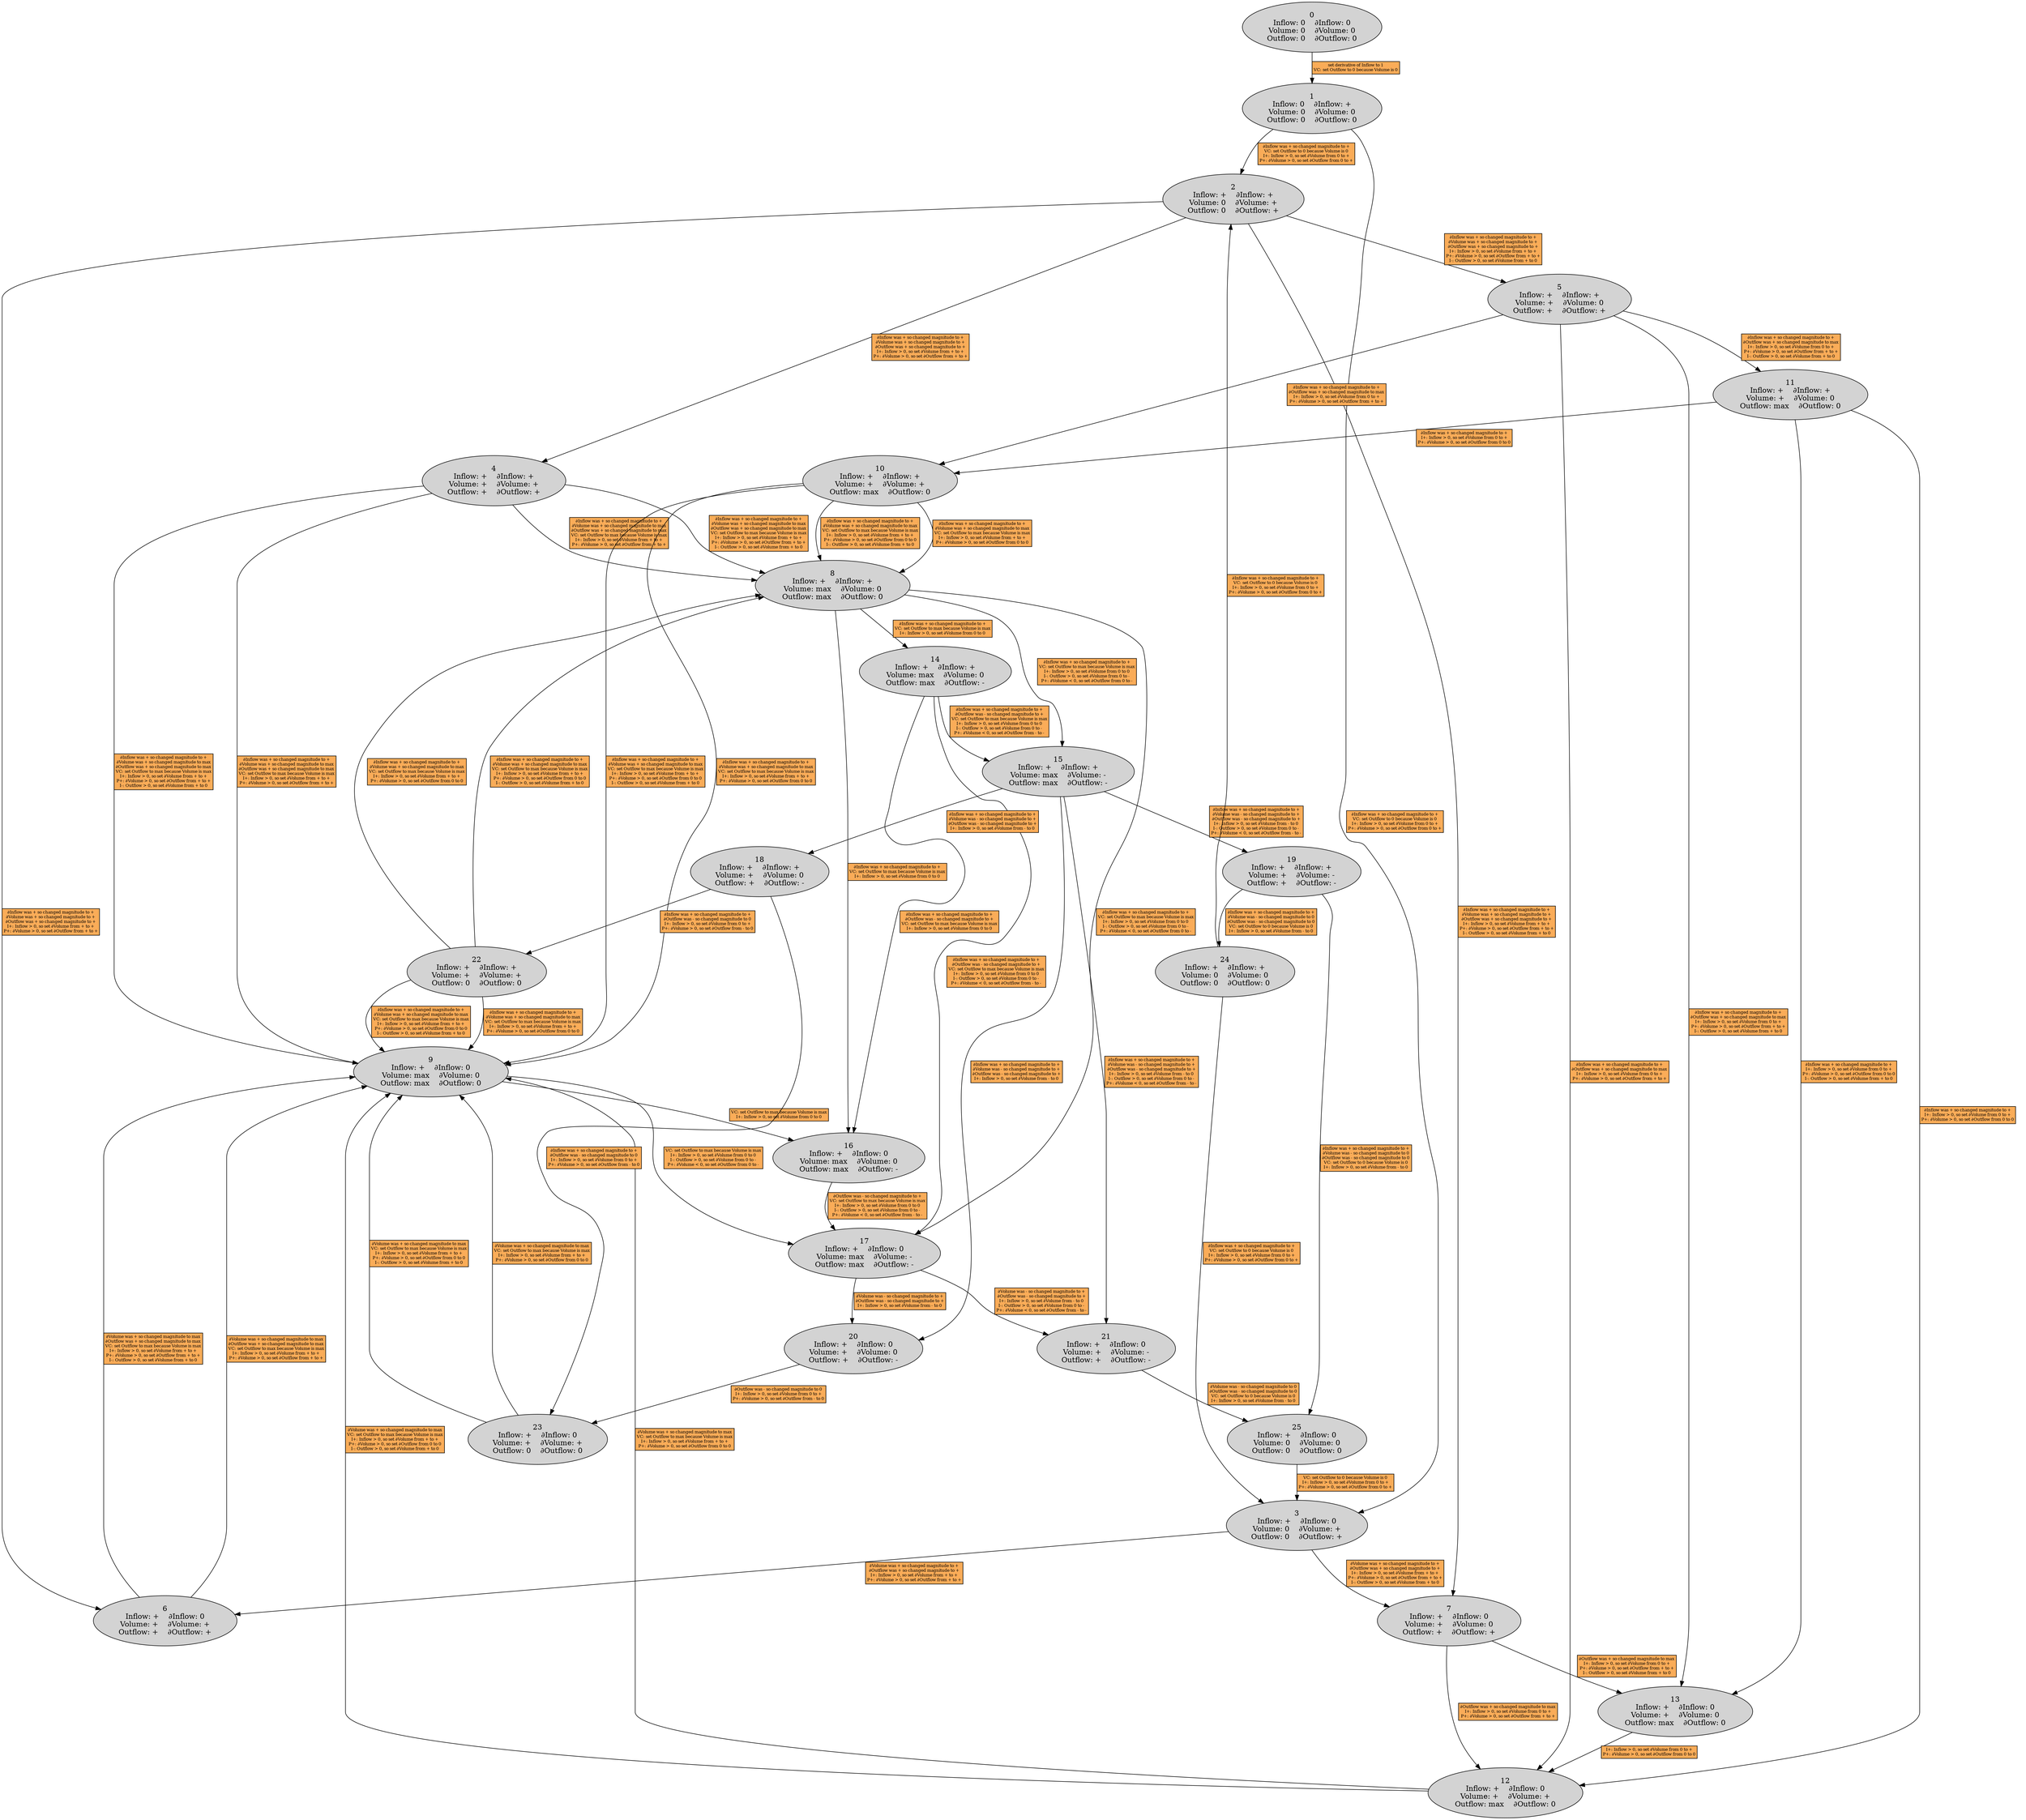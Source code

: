 digraph  {
node [style="filled"]
state0 [label="0
Inflow: 0    ∂Inflow: 0
Volume: 0    ∂Volume: 0
Outflow: 0    ∂Outflow: 0"]

state1 [label="1
Inflow: 0    ∂Inflow: +
Volume: 0    ∂Volume: 0
Outflow: 0    ∂Outflow: 0"]

state2 [label="2
Inflow: +    ∂Inflow: +
Volume: 0    ∂Volume: +
Outflow: 0    ∂Outflow: +"]

state3 [label="3
Inflow: +    ∂Inflow: 0
Volume: 0    ∂Volume: +
Outflow: 0    ∂Outflow: +"]

state4 [label="4
Inflow: +    ∂Inflow: +
Volume: +    ∂Volume: +
Outflow: +    ∂Outflow: +"]

state5 [label="5
Inflow: +    ∂Inflow: +
Volume: +    ∂Volume: 0
Outflow: +    ∂Outflow: +"]

state6 [label="6
Inflow: +    ∂Inflow: 0
Volume: +    ∂Volume: +
Outflow: +    ∂Outflow: +"]

state7 [label="7
Inflow: +    ∂Inflow: 0
Volume: +    ∂Volume: 0
Outflow: +    ∂Outflow: +"]

state8 [label="8
Inflow: +    ∂Inflow: +
Volume: max    ∂Volume: 0
Outflow: max    ∂Outflow: 0"]

state9 [label="9
Inflow: +    ∂Inflow: 0
Volume: max    ∂Volume: 0
Outflow: max    ∂Outflow: 0"]

state10 [label="10
Inflow: +    ∂Inflow: +
Volume: +    ∂Volume: +
Outflow: max    ∂Outflow: 0"]

state11 [label="11
Inflow: +    ∂Inflow: +
Volume: +    ∂Volume: 0
Outflow: max    ∂Outflow: 0"]

state12 [label="12
Inflow: +    ∂Inflow: 0
Volume: +    ∂Volume: +
Outflow: max    ∂Outflow: 0"]

state13 [label="13
Inflow: +    ∂Inflow: 0
Volume: +    ∂Volume: 0
Outflow: max    ∂Outflow: 0"]

state14 [label="14
Inflow: +    ∂Inflow: +
Volume: max    ∂Volume: 0
Outflow: max    ∂Outflow: -"]

state15 [label="15
Inflow: +    ∂Inflow: +
Volume: max    ∂Volume: -
Outflow: max    ∂Outflow: -"]

state16 [label="16
Inflow: +    ∂Inflow: 0
Volume: max    ∂Volume: 0
Outflow: max    ∂Outflow: -"]

state17 [label="17
Inflow: +    ∂Inflow: 0
Volume: max    ∂Volume: -
Outflow: max    ∂Outflow: -"]

state18 [label="18
Inflow: +    ∂Inflow: +
Volume: +    ∂Volume: 0
Outflow: +    ∂Outflow: -"]

state19 [label="19
Inflow: +    ∂Inflow: +
Volume: +    ∂Volume: -
Outflow: +    ∂Outflow: -"]

state20 [label="20
Inflow: +    ∂Inflow: 0
Volume: +    ∂Volume: 0
Outflow: +    ∂Outflow: -"]

state21 [label="21
Inflow: +    ∂Inflow: 0
Volume: +    ∂Volume: -
Outflow: +    ∂Outflow: -"]

state22 [label="22
Inflow: +    ∂Inflow: +
Volume: +    ∂Volume: +
Outflow: 0    ∂Outflow: 0"]

state23 [label="23
Inflow: +    ∂Inflow: 0
Volume: +    ∂Volume: +
Outflow: 0    ∂Outflow: 0"]

state24 [label="24
Inflow: +    ∂Inflow: +
Volume: 0    ∂Volume: 0
Outflow: 0    ∂Outflow: 0"]

state25 [label="25
Inflow: +    ∂Inflow: 0
Volume: 0    ∂Volume: 0
Outflow: 0    ∂Outflow: 0"]

state0 -> state1 [label=<
          <table width="200" border="0" cellborder="1" cellspacing="0">
            <tr><td bgcolor="#FAAC58"><font POINT-SIZE="8">set derivative of Inflow to 1<br />VC: set Outflow to 0 because Volume is 0</font></td></tr>
          </table>>]

          state1 -> state2 [label=<
          <table width="200" border="0" cellborder="1" cellspacing="0">
            <tr><td bgcolor="#FAAC58"><font POINT-SIZE="8">∂Inflow was + so changed magnitude to +<br />VC: set Outflow to 0 because Volume is 0<br />I+: Inflow &#62; 0, so set ∂Volume from 0 to +<br />P+: ∂Volume &#62; 0, so set ∂Outflow from 0 to +</font></td></tr>
          </table>>]

          state1 -> state3 [label=<
          <table width="200" border="0" cellborder="1" cellspacing="0">
            <tr><td bgcolor="#FAAC58"><font POINT-SIZE="8">∂Inflow was + so changed magnitude to +<br />VC: set Outflow to 0 because Volume is 0<br />I+: Inflow &#62; 0, so set ∂Volume from 0 to +<br />P+: ∂Volume &#62; 0, so set ∂Outflow from 0 to +</font></td></tr>
          </table>>]

          state2 -> state4 [label=<
          <table width="200" border="0" cellborder="1" cellspacing="0">
            <tr><td bgcolor="#FAAC58"><font POINT-SIZE="8">∂Inflow was + so changed magnitude to +<br />∂Volume was + so changed magnitude to +<br />∂Outflow was + so changed magnitude to +<br />I+: Inflow &#62; 0, so set ∂Volume from + to +<br />P+: ∂Volume &#62; 0, so set ∂Outflow from + to +</font></td></tr>
          </table>>]

          state2 -> state5 [label=<
          <table width="200" border="0" cellborder="1" cellspacing="0">
            <tr><td bgcolor="#FAAC58"><font POINT-SIZE="8">∂Inflow was + so changed magnitude to +<br />∂Volume was + so changed magnitude to +<br />∂Outflow was + so changed magnitude to +<br />I+: Inflow &#62; 0, so set ∂Volume from + to +<br />P+: ∂Volume &#62; 0, so set ∂Outflow from + to +<br />I-: Outflow &#62; 0, so set ∂Volume from + to 0</font></td></tr>
          </table>>]

          state2 -> state6 [label=<
          <table width="200" border="0" cellborder="1" cellspacing="0">
            <tr><td bgcolor="#FAAC58"><font POINT-SIZE="8">∂Inflow was + so changed magnitude to +<br />∂Volume was + so changed magnitude to +<br />∂Outflow was + so changed magnitude to +<br />I+: Inflow &#62; 0, so set ∂Volume from + to +<br />P+: ∂Volume &#62; 0, so set ∂Outflow from + to +</font></td></tr>
          </table>>]

          state2 -> state7 [label=<
          <table width="200" border="0" cellborder="1" cellspacing="0">
            <tr><td bgcolor="#FAAC58"><font POINT-SIZE="8">∂Inflow was + so changed magnitude to +<br />∂Volume was + so changed magnitude to +<br />∂Outflow was + so changed magnitude to +<br />I+: Inflow &#62; 0, so set ∂Volume from + to +<br />P+: ∂Volume &#62; 0, so set ∂Outflow from + to +<br />I-: Outflow &#62; 0, so set ∂Volume from + to 0</font></td></tr>
          </table>>]

          state3 -> state6 [label=<
          <table width="200" border="0" cellborder="1" cellspacing="0">
            <tr><td bgcolor="#FAAC58"><font POINT-SIZE="8">∂Volume was + so changed magnitude to +<br />∂Outflow was + so changed magnitude to +<br />I+: Inflow &#62; 0, so set ∂Volume from + to +<br />P+: ∂Volume &#62; 0, so set ∂Outflow from + to +</font></td></tr>
          </table>>]

          state3 -> state7 [label=<
          <table width="200" border="0" cellborder="1" cellspacing="0">
            <tr><td bgcolor="#FAAC58"><font POINT-SIZE="8">∂Volume was + so changed magnitude to +<br />∂Outflow was + so changed magnitude to +<br />I+: Inflow &#62; 0, so set ∂Volume from + to +<br />P+: ∂Volume &#62; 0, so set ∂Outflow from + to +<br />I-: Outflow &#62; 0, so set ∂Volume from + to 0</font></td></tr>
          </table>>]

          state4 -> state8 [label=<
          <table width="200" border="0" cellborder="1" cellspacing="0">
            <tr><td bgcolor="#FAAC58"><font POINT-SIZE="8">∂Inflow was + so changed magnitude to +<br />∂Volume was + so changed magnitude to max<br />∂Outflow was + so changed magnitude to max<br />VC: set Outflow to max because Volume is max<br />I+: Inflow &#62; 0, so set ∂Volume from + to +<br />P+: ∂Volume &#62; 0, so set ∂Outflow from + to +</font></td></tr>
          </table>>]

          state4 -> state8 [label=<
          <table width="200" border="0" cellborder="1" cellspacing="0">
            <tr><td bgcolor="#FAAC58"><font POINT-SIZE="8">∂Inflow was + so changed magnitude to +<br />∂Volume was + so changed magnitude to max<br />∂Outflow was + so changed magnitude to max<br />VC: set Outflow to max because Volume is max<br />I+: Inflow &#62; 0, so set ∂Volume from + to +<br />P+: ∂Volume &#62; 0, so set ∂Outflow from + to +<br />I-: Outflow &#62; 0, so set ∂Volume from + to 0</font></td></tr>
          </table>>]

          state4 -> state9 [label=<
          <table width="200" border="0" cellborder="1" cellspacing="0">
            <tr><td bgcolor="#FAAC58"><font POINT-SIZE="8">∂Inflow was + so changed magnitude to +<br />∂Volume was + so changed magnitude to max<br />∂Outflow was + so changed magnitude to max<br />VC: set Outflow to max because Volume is max<br />I+: Inflow &#62; 0, so set ∂Volume from + to +<br />P+: ∂Volume &#62; 0, so set ∂Outflow from + to +</font></td></tr>
          </table>>]

          state4 -> state9 [label=<
          <table width="200" border="0" cellborder="1" cellspacing="0">
            <tr><td bgcolor="#FAAC58"><font POINT-SIZE="8">∂Inflow was + so changed magnitude to +<br />∂Volume was + so changed magnitude to max<br />∂Outflow was + so changed magnitude to max<br />VC: set Outflow to max because Volume is max<br />I+: Inflow &#62; 0, so set ∂Volume from + to +<br />P+: ∂Volume &#62; 0, so set ∂Outflow from + to +<br />I-: Outflow &#62; 0, so set ∂Volume from + to 0</font></td></tr>
          </table>>]

          state5 -> state10 [label=<
          <table width="200" border="0" cellborder="1" cellspacing="0">
            <tr><td bgcolor="#FAAC58"><font POINT-SIZE="8">∂Inflow was + so changed magnitude to +<br />∂Outflow was + so changed magnitude to max<br />I+: Inflow &#62; 0, so set ∂Volume from 0 to +<br />P+: ∂Volume &#62; 0, so set ∂Outflow from + to +</font></td></tr>
          </table>>]

          state5 -> state11 [label=<
          <table width="200" border="0" cellborder="1" cellspacing="0">
            <tr><td bgcolor="#FAAC58"><font POINT-SIZE="8">∂Inflow was + so changed magnitude to +<br />∂Outflow was + so changed magnitude to max<br />I+: Inflow &#62; 0, so set ∂Volume from 0 to +<br />P+: ∂Volume &#62; 0, so set ∂Outflow from + to +<br />I-: Outflow &#62; 0, so set ∂Volume from + to 0</font></td></tr>
          </table>>]

          state5 -> state12 [label=<
          <table width="200" border="0" cellborder="1" cellspacing="0">
            <tr><td bgcolor="#FAAC58"><font POINT-SIZE="8">∂Inflow was + so changed magnitude to +<br />∂Outflow was + so changed magnitude to max<br />I+: Inflow &#62; 0, so set ∂Volume from 0 to +<br />P+: ∂Volume &#62; 0, so set ∂Outflow from + to +</font></td></tr>
          </table>>]

          state5 -> state13 [label=<
          <table width="200" border="0" cellborder="1" cellspacing="0">
            <tr><td bgcolor="#FAAC58"><font POINT-SIZE="8">∂Inflow was + so changed magnitude to +<br />∂Outflow was + so changed magnitude to max<br />I+: Inflow &#62; 0, so set ∂Volume from 0 to +<br />P+: ∂Volume &#62; 0, so set ∂Outflow from + to +<br />I-: Outflow &#62; 0, so set ∂Volume from + to 0</font></td></tr>
          </table>>]

          state6 -> state9 [label=<
          <table width="200" border="0" cellborder="1" cellspacing="0">
            <tr><td bgcolor="#FAAC58"><font POINT-SIZE="8">∂Volume was + so changed magnitude to max<br />∂Outflow was + so changed magnitude to max<br />VC: set Outflow to max because Volume is max<br />I+: Inflow &#62; 0, so set ∂Volume from + to +<br />P+: ∂Volume &#62; 0, so set ∂Outflow from + to +</font></td></tr>
          </table>>]

          state6 -> state9 [label=<
          <table width="200" border="0" cellborder="1" cellspacing="0">
            <tr><td bgcolor="#FAAC58"><font POINT-SIZE="8">∂Volume was + so changed magnitude to max<br />∂Outflow was + so changed magnitude to max<br />VC: set Outflow to max because Volume is max<br />I+: Inflow &#62; 0, so set ∂Volume from + to +<br />P+: ∂Volume &#62; 0, so set ∂Outflow from + to +<br />I-: Outflow &#62; 0, so set ∂Volume from + to 0</font></td></tr>
          </table>>]

          state7 -> state12 [label=<
          <table width="200" border="0" cellborder="1" cellspacing="0">
            <tr><td bgcolor="#FAAC58"><font POINT-SIZE="8">∂Outflow was + so changed magnitude to max<br />I+: Inflow &#62; 0, so set ∂Volume from 0 to +<br />P+: ∂Volume &#62; 0, so set ∂Outflow from + to +</font></td></tr>
          </table>>]

          state7 -> state13 [label=<
          <table width="200" border="0" cellborder="1" cellspacing="0">
            <tr><td bgcolor="#FAAC58"><font POINT-SIZE="8">∂Outflow was + so changed magnitude to max<br />I+: Inflow &#62; 0, so set ∂Volume from 0 to +<br />P+: ∂Volume &#62; 0, so set ∂Outflow from + to +<br />I-: Outflow &#62; 0, so set ∂Volume from + to 0</font></td></tr>
          </table>>]

          state8 -> state14 [label=<
          <table width="200" border="0" cellborder="1" cellspacing="0">
            <tr><td bgcolor="#FAAC58"><font POINT-SIZE="8">∂Inflow was + so changed magnitude to +<br />VC: set Outflow to max because Volume is max<br />I+: Inflow &#62; 0, so set ∂Volume from 0 to 0</font></td></tr>
          </table>>]

          state8 -> state15 [label=<
          <table width="200" border="0" cellborder="1" cellspacing="0">
            <tr><td bgcolor="#FAAC58"><font POINT-SIZE="8">∂Inflow was + so changed magnitude to +<br />VC: set Outflow to max because Volume is max<br />I+: Inflow &#62; 0, so set ∂Volume from 0 to 0<br />I-: Outflow &#62; 0, so set ∂Volume from 0 to -<br />P+: ∂Volume &#60; 0, so set ∂Outflow from 0 to -</font></td></tr>
          </table>>]

          state8 -> state16 [label=<
          <table width="200" border="0" cellborder="1" cellspacing="0">
            <tr><td bgcolor="#FAAC58"><font POINT-SIZE="8">∂Inflow was + so changed magnitude to +<br />VC: set Outflow to max because Volume is max<br />I+: Inflow &#62; 0, so set ∂Volume from 0 to 0</font></td></tr>
          </table>>]

          state8 -> state17 [label=<
          <table width="200" border="0" cellborder="1" cellspacing="0">
            <tr><td bgcolor="#FAAC58"><font POINT-SIZE="8">∂Inflow was + so changed magnitude to +<br />VC: set Outflow to max because Volume is max<br />I+: Inflow &#62; 0, so set ∂Volume from 0 to 0<br />I-: Outflow &#62; 0, so set ∂Volume from 0 to -<br />P+: ∂Volume &#60; 0, so set ∂Outflow from 0 to -</font></td></tr>
          </table>>]

          state9 -> state16 [label=<
          <table width="200" border="0" cellborder="1" cellspacing="0">
            <tr><td bgcolor="#FAAC58"><font POINT-SIZE="8">VC: set Outflow to max because Volume is max<br />I+: Inflow &#62; 0, so set ∂Volume from 0 to 0</font></td></tr>
          </table>>]

          state9 -> state17 [label=<
          <table width="200" border="0" cellborder="1" cellspacing="0">
            <tr><td bgcolor="#FAAC58"><font POINT-SIZE="8">VC: set Outflow to max because Volume is max<br />I+: Inflow &#62; 0, so set ∂Volume from 0 to 0<br />I-: Outflow &#62; 0, so set ∂Volume from 0 to -<br />P+: ∂Volume &#60; 0, so set ∂Outflow from 0 to -</font></td></tr>
          </table>>]

          state10 -> state8 [label=<
          <table width="200" border="0" cellborder="1" cellspacing="0">
            <tr><td bgcolor="#FAAC58"><font POINT-SIZE="8">∂Inflow was + so changed magnitude to +<br />∂Volume was + so changed magnitude to max<br />VC: set Outflow to max because Volume is max<br />I+: Inflow &#62; 0, so set ∂Volume from + to +<br />P+: ∂Volume &#62; 0, so set ∂Outflow from 0 to 0</font></td></tr>
          </table>>]

          state10 -> state8 [label=<
          <table width="200" border="0" cellborder="1" cellspacing="0">
            <tr><td bgcolor="#FAAC58"><font POINT-SIZE="8">∂Inflow was + so changed magnitude to +<br />∂Volume was + so changed magnitude to max<br />VC: set Outflow to max because Volume is max<br />I+: Inflow &#62; 0, so set ∂Volume from + to +<br />P+: ∂Volume &#62; 0, so set ∂Outflow from 0 to 0<br />I-: Outflow &#62; 0, so set ∂Volume from + to 0</font></td></tr>
          </table>>]

          state10 -> state9 [label=<
          <table width="200" border="0" cellborder="1" cellspacing="0">
            <tr><td bgcolor="#FAAC58"><font POINT-SIZE="8">∂Inflow was + so changed magnitude to +<br />∂Volume was + so changed magnitude to max<br />VC: set Outflow to max because Volume is max<br />I+: Inflow &#62; 0, so set ∂Volume from + to +<br />P+: ∂Volume &#62; 0, so set ∂Outflow from 0 to 0</font></td></tr>
          </table>>]

          state10 -> state9 [label=<
          <table width="200" border="0" cellborder="1" cellspacing="0">
            <tr><td bgcolor="#FAAC58"><font POINT-SIZE="8">∂Inflow was + so changed magnitude to +<br />∂Volume was + so changed magnitude to max<br />VC: set Outflow to max because Volume is max<br />I+: Inflow &#62; 0, so set ∂Volume from + to +<br />P+: ∂Volume &#62; 0, so set ∂Outflow from 0 to 0<br />I-: Outflow &#62; 0, so set ∂Volume from + to 0</font></td></tr>
          </table>>]

          state11 -> state10 [label=<
          <table width="200" border="0" cellborder="1" cellspacing="0">
            <tr><td bgcolor="#FAAC58"><font POINT-SIZE="8">∂Inflow was + so changed magnitude to +<br />I+: Inflow &#62; 0, so set ∂Volume from 0 to +<br />P+: ∂Volume &#62; 0, so set ∂Outflow from 0 to 0</font></td></tr>
          </table>>]

          state11 -> state12 [label=<
          <table width="200" border="0" cellborder="1" cellspacing="0">
            <tr><td bgcolor="#FAAC58"><font POINT-SIZE="8">∂Inflow was + so changed magnitude to +<br />I+: Inflow &#62; 0, so set ∂Volume from 0 to +<br />P+: ∂Volume &#62; 0, so set ∂Outflow from 0 to 0</font></td></tr>
          </table>>]

          state11 -> state13 [label=<
          <table width="200" border="0" cellborder="1" cellspacing="0">
            <tr><td bgcolor="#FAAC58"><font POINT-SIZE="8">∂Inflow was + so changed magnitude to +<br />I+: Inflow &#62; 0, so set ∂Volume from 0 to +<br />P+: ∂Volume &#62; 0, so set ∂Outflow from 0 to 0<br />I-: Outflow &#62; 0, so set ∂Volume from + to 0</font></td></tr>
          </table>>]

          state12 -> state9 [label=<
          <table width="200" border="0" cellborder="1" cellspacing="0">
            <tr><td bgcolor="#FAAC58"><font POINT-SIZE="8">∂Volume was + so changed magnitude to max<br />VC: set Outflow to max because Volume is max<br />I+: Inflow &#62; 0, so set ∂Volume from + to +<br />P+: ∂Volume &#62; 0, so set ∂Outflow from 0 to 0</font></td></tr>
          </table>>]

          state12 -> state9 [label=<
          <table width="200" border="0" cellborder="1" cellspacing="0">
            <tr><td bgcolor="#FAAC58"><font POINT-SIZE="8">∂Volume was + so changed magnitude to max<br />VC: set Outflow to max because Volume is max<br />I+: Inflow &#62; 0, so set ∂Volume from + to +<br />P+: ∂Volume &#62; 0, so set ∂Outflow from 0 to 0<br />I-: Outflow &#62; 0, so set ∂Volume from + to 0</font></td></tr>
          </table>>]

          state13 -> state12 [label=<
          <table width="200" border="0" cellborder="1" cellspacing="0">
            <tr><td bgcolor="#FAAC58"><font POINT-SIZE="8">I+: Inflow &#62; 0, so set ∂Volume from 0 to +<br />P+: ∂Volume &#62; 0, so set ∂Outflow from 0 to 0</font></td></tr>
          </table>>]

          state14 -> state15 [label=<
          <table width="200" border="0" cellborder="1" cellspacing="0">
            <tr><td bgcolor="#FAAC58"><font POINT-SIZE="8">∂Inflow was + so changed magnitude to +<br />∂Outflow was - so changed magnitude to +<br />VC: set Outflow to max because Volume is max<br />I+: Inflow &#62; 0, so set ∂Volume from 0 to 0<br />I-: Outflow &#62; 0, so set ∂Volume from 0 to -<br />P+: ∂Volume &#60; 0, so set ∂Outflow from - to -</font></td></tr>
          </table>>]

          state14 -> state16 [label=<
          <table width="200" border="0" cellborder="1" cellspacing="0">
            <tr><td bgcolor="#FAAC58"><font POINT-SIZE="8">∂Inflow was + so changed magnitude to +<br />∂Outflow was - so changed magnitude to +<br />VC: set Outflow to max because Volume is max<br />I+: Inflow &#62; 0, so set ∂Volume from 0 to 0</font></td></tr>
          </table>>]

          state14 -> state17 [label=<
          <table width="200" border="0" cellborder="1" cellspacing="0">
            <tr><td bgcolor="#FAAC58"><font POINT-SIZE="8">∂Inflow was + so changed magnitude to +<br />∂Outflow was - so changed magnitude to +<br />VC: set Outflow to max because Volume is max<br />I+: Inflow &#62; 0, so set ∂Volume from 0 to 0<br />I-: Outflow &#62; 0, so set ∂Volume from 0 to -<br />P+: ∂Volume &#60; 0, so set ∂Outflow from - to -</font></td></tr>
          </table>>]

          state15 -> state18 [label=<
          <table width="200" border="0" cellborder="1" cellspacing="0">
            <tr><td bgcolor="#FAAC58"><font POINT-SIZE="8">∂Inflow was + so changed magnitude to +<br />∂Volume was - so changed magnitude to +<br />∂Outflow was - so changed magnitude to +<br />I+: Inflow &#62; 0, so set ∂Volume from - to 0</font></td></tr>
          </table>>]

          state15 -> state19 [label=<
          <table width="200" border="0" cellborder="1" cellspacing="0">
            <tr><td bgcolor="#FAAC58"><font POINT-SIZE="8">∂Inflow was + so changed magnitude to +<br />∂Volume was - so changed magnitude to +<br />∂Outflow was - so changed magnitude to +<br />I+: Inflow &#62; 0, so set ∂Volume from - to 0<br />I-: Outflow &#62; 0, so set ∂Volume from 0 to -<br />P+: ∂Volume &#60; 0, so set ∂Outflow from - to -</font></td></tr>
          </table>>]

          state15 -> state20 [label=<
          <table width="200" border="0" cellborder="1" cellspacing="0">
            <tr><td bgcolor="#FAAC58"><font POINT-SIZE="8">∂Inflow was + so changed magnitude to +<br />∂Volume was - so changed magnitude to +<br />∂Outflow was - so changed magnitude to +<br />I+: Inflow &#62; 0, so set ∂Volume from - to 0</font></td></tr>
          </table>>]

          state15 -> state21 [label=<
          <table width="200" border="0" cellborder="1" cellspacing="0">
            <tr><td bgcolor="#FAAC58"><font POINT-SIZE="8">∂Inflow was + so changed magnitude to +<br />∂Volume was - so changed magnitude to +<br />∂Outflow was - so changed magnitude to +<br />I+: Inflow &#62; 0, so set ∂Volume from - to 0<br />I-: Outflow &#62; 0, so set ∂Volume from 0 to -<br />P+: ∂Volume &#60; 0, so set ∂Outflow from - to -</font></td></tr>
          </table>>]

          state16 -> state17 [label=<
          <table width="200" border="0" cellborder="1" cellspacing="0">
            <tr><td bgcolor="#FAAC58"><font POINT-SIZE="8">∂Outflow was - so changed magnitude to +<br />VC: set Outflow to max because Volume is max<br />I+: Inflow &#62; 0, so set ∂Volume from 0 to 0<br />I-: Outflow &#62; 0, so set ∂Volume from 0 to -<br />P+: ∂Volume &#60; 0, so set ∂Outflow from - to -</font></td></tr>
          </table>>]

          state17 -> state20 [label=<
          <table width="200" border="0" cellborder="1" cellspacing="0">
            <tr><td bgcolor="#FAAC58"><font POINT-SIZE="8">∂Volume was - so changed magnitude to +<br />∂Outflow was - so changed magnitude to +<br />I+: Inflow &#62; 0, so set ∂Volume from - to 0</font></td></tr>
          </table>>]

          state17 -> state21 [label=<
          <table width="200" border="0" cellborder="1" cellspacing="0">
            <tr><td bgcolor="#FAAC58"><font POINT-SIZE="8">∂Volume was - so changed magnitude to +<br />∂Outflow was - so changed magnitude to +<br />I+: Inflow &#62; 0, so set ∂Volume from - to 0<br />I-: Outflow &#62; 0, so set ∂Volume from 0 to -<br />P+: ∂Volume &#60; 0, so set ∂Outflow from - to -</font></td></tr>
          </table>>]

          state18 -> state22 [label=<
          <table width="200" border="0" cellborder="1" cellspacing="0">
            <tr><td bgcolor="#FAAC58"><font POINT-SIZE="8">∂Inflow was + so changed magnitude to +<br />∂Outflow was - so changed magnitude to 0<br />I+: Inflow &#62; 0, so set ∂Volume from 0 to +<br />P+: ∂Volume &#62; 0, so set ∂Outflow from - to 0</font></td></tr>
          </table>>]

          state18 -> state23 [label=<
          <table width="200" border="0" cellborder="1" cellspacing="0">
            <tr><td bgcolor="#FAAC58"><font POINT-SIZE="8">∂Inflow was + so changed magnitude to +<br />∂Outflow was - so changed magnitude to 0<br />I+: Inflow &#62; 0, so set ∂Volume from 0 to +<br />P+: ∂Volume &#62; 0, so set ∂Outflow from - to 0</font></td></tr>
          </table>>]

          state19 -> state24 [label=<
          <table width="200" border="0" cellborder="1" cellspacing="0">
            <tr><td bgcolor="#FAAC58"><font POINT-SIZE="8">∂Inflow was + so changed magnitude to +<br />∂Volume was - so changed magnitude to 0<br />∂Outflow was - so changed magnitude to 0<br />VC: set Outflow to 0 because Volume is 0<br />I+: Inflow &#62; 0, so set ∂Volume from - to 0</font></td></tr>
          </table>>]

          state19 -> state25 [label=<
          <table width="200" border="0" cellborder="1" cellspacing="0">
            <tr><td bgcolor="#FAAC58"><font POINT-SIZE="8">∂Inflow was + so changed magnitude to +<br />∂Volume was - so changed magnitude to 0<br />∂Outflow was - so changed magnitude to 0<br />VC: set Outflow to 0 because Volume is 0<br />I+: Inflow &#62; 0, so set ∂Volume from - to 0</font></td></tr>
          </table>>]

          state20 -> state23 [label=<
          <table width="200" border="0" cellborder="1" cellspacing="0">
            <tr><td bgcolor="#FAAC58"><font POINT-SIZE="8">∂Outflow was - so changed magnitude to 0<br />I+: Inflow &#62; 0, so set ∂Volume from 0 to +<br />P+: ∂Volume &#62; 0, so set ∂Outflow from - to 0</font></td></tr>
          </table>>]

          state21 -> state25 [label=<
          <table width="200" border="0" cellborder="1" cellspacing="0">
            <tr><td bgcolor="#FAAC58"><font POINT-SIZE="8">∂Volume was - so changed magnitude to 0<br />∂Outflow was - so changed magnitude to 0<br />VC: set Outflow to 0 because Volume is 0<br />I+: Inflow &#62; 0, so set ∂Volume from - to 0</font></td></tr>
          </table>>]

          state22 -> state8 [label=<
          <table width="200" border="0" cellborder="1" cellspacing="0">
            <tr><td bgcolor="#FAAC58"><font POINT-SIZE="8">∂Inflow was + so changed magnitude to +<br />∂Volume was + so changed magnitude to max<br />VC: set Outflow to max because Volume is max<br />I+: Inflow &#62; 0, so set ∂Volume from + to +<br />P+: ∂Volume &#62; 0, so set ∂Outflow from 0 to 0</font></td></tr>
          </table>>]

          state22 -> state8 [label=<
          <table width="200" border="0" cellborder="1" cellspacing="0">
            <tr><td bgcolor="#FAAC58"><font POINT-SIZE="8">∂Inflow was + so changed magnitude to +<br />∂Volume was + so changed magnitude to max<br />VC: set Outflow to max because Volume is max<br />I+: Inflow &#62; 0, so set ∂Volume from + to +<br />P+: ∂Volume &#62; 0, so set ∂Outflow from 0 to 0<br />I-: Outflow &#62; 0, so set ∂Volume from + to 0</font></td></tr>
          </table>>]

          state22 -> state9 [label=<
          <table width="200" border="0" cellborder="1" cellspacing="0">
            <tr><td bgcolor="#FAAC58"><font POINT-SIZE="8">∂Inflow was + so changed magnitude to +<br />∂Volume was + so changed magnitude to max<br />VC: set Outflow to max because Volume is max<br />I+: Inflow &#62; 0, so set ∂Volume from + to +<br />P+: ∂Volume &#62; 0, so set ∂Outflow from 0 to 0</font></td></tr>
          </table>>]

          state22 -> state9 [label=<
          <table width="200" border="0" cellborder="1" cellspacing="0">
            <tr><td bgcolor="#FAAC58"><font POINT-SIZE="8">∂Inflow was + so changed magnitude to +<br />∂Volume was + so changed magnitude to max<br />VC: set Outflow to max because Volume is max<br />I+: Inflow &#62; 0, so set ∂Volume from + to +<br />P+: ∂Volume &#62; 0, so set ∂Outflow from 0 to 0<br />I-: Outflow &#62; 0, so set ∂Volume from + to 0</font></td></tr>
          </table>>]

          state23 -> state9 [label=<
          <table width="200" border="0" cellborder="1" cellspacing="0">
            <tr><td bgcolor="#FAAC58"><font POINT-SIZE="8">∂Volume was + so changed magnitude to max<br />VC: set Outflow to max because Volume is max<br />I+: Inflow &#62; 0, so set ∂Volume from + to +<br />P+: ∂Volume &#62; 0, so set ∂Outflow from 0 to 0</font></td></tr>
          </table>>]

          state23 -> state9 [label=<
          <table width="200" border="0" cellborder="1" cellspacing="0">
            <tr><td bgcolor="#FAAC58"><font POINT-SIZE="8">∂Volume was + so changed magnitude to max<br />VC: set Outflow to max because Volume is max<br />I+: Inflow &#62; 0, so set ∂Volume from + to +<br />P+: ∂Volume &#62; 0, so set ∂Outflow from 0 to 0<br />I-: Outflow &#62; 0, so set ∂Volume from + to 0</font></td></tr>
          </table>>]

          state24 -> state2 [label=<
          <table width="200" border="0" cellborder="1" cellspacing="0">
            <tr><td bgcolor="#FAAC58"><font POINT-SIZE="8">∂Inflow was + so changed magnitude to +<br />VC: set Outflow to 0 because Volume is 0<br />I+: Inflow &#62; 0, so set ∂Volume from 0 to +<br />P+: ∂Volume &#62; 0, so set ∂Outflow from 0 to +</font></td></tr>
          </table>>]

          state24 -> state3 [label=<
          <table width="200" border="0" cellborder="1" cellspacing="0">
            <tr><td bgcolor="#FAAC58"><font POINT-SIZE="8">∂Inflow was + so changed magnitude to +<br />VC: set Outflow to 0 because Volume is 0<br />I+: Inflow &#62; 0, so set ∂Volume from 0 to +<br />P+: ∂Volume &#62; 0, so set ∂Outflow from 0 to +</font></td></tr>
          </table>>]

          state25 -> state3 [label=<
          <table width="200" border="0" cellborder="1" cellspacing="0">
            <tr><td bgcolor="#FAAC58"><font POINT-SIZE="8">VC: set Outflow to 0 because Volume is 0<br />I+: Inflow &#62; 0, so set ∂Volume from 0 to +<br />P+: ∂Volume &#62; 0, so set ∂Outflow from 0 to +</font></td></tr>
          </table>>]

          }
